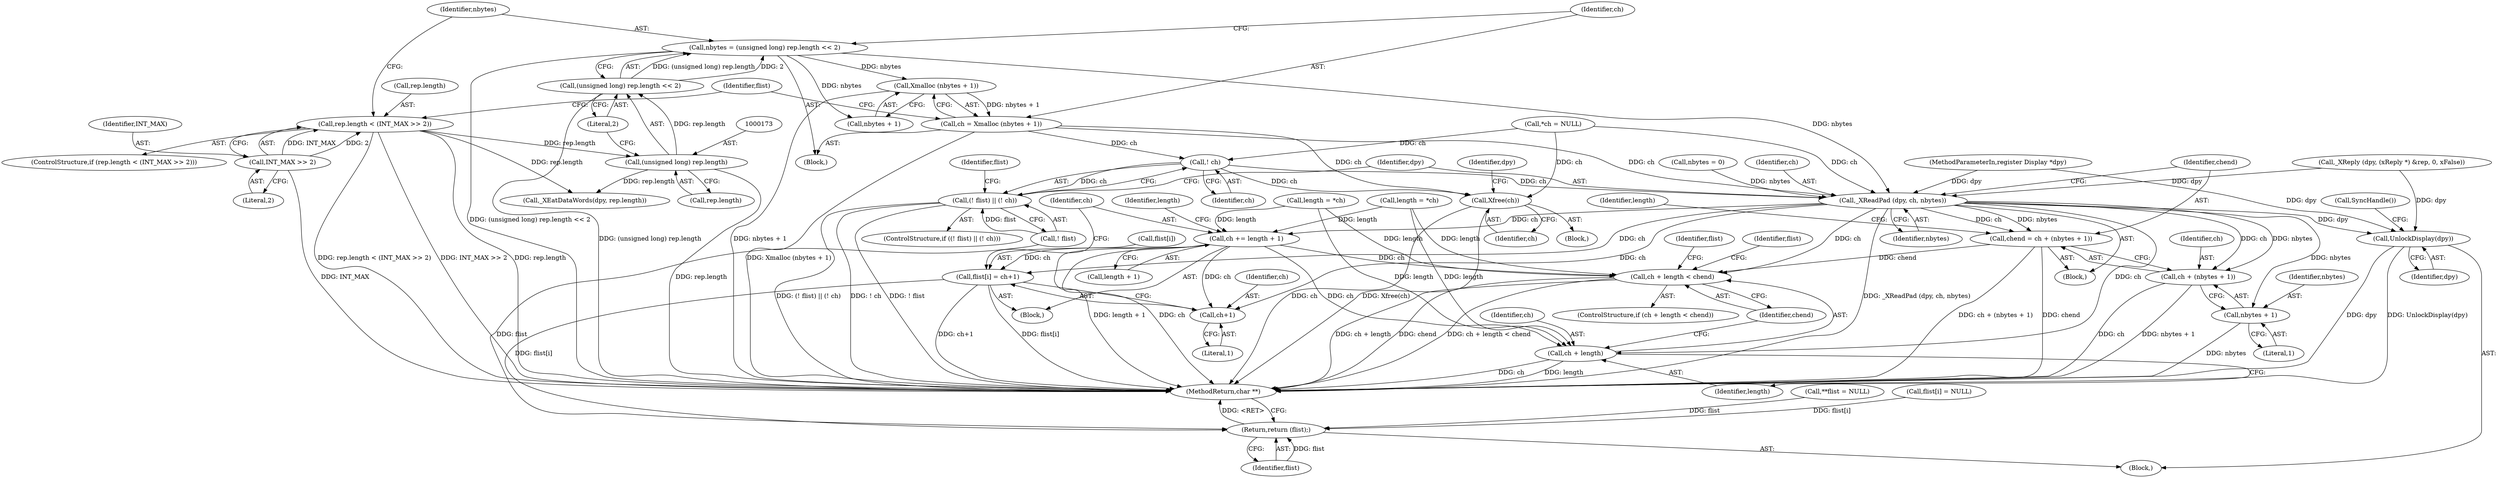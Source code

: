 digraph "0_libx11_b469da1430cdcee06e31c6251b83aede072a1ff0_0@API" {
"1000180" [label="(Call,Xmalloc (nbytes + 1))"];
"1000169" [label="(Call,nbytes = (unsigned long) rep.length << 2)"];
"1000171" [label="(Call,(unsigned long) rep.length << 2)"];
"1000172" [label="(Call,(unsigned long) rep.length)"];
"1000161" [label="(Call,rep.length < (INT_MAX >> 2))"];
"1000165" [label="(Call,INT_MAX >> 2)"];
"1000178" [label="(Call,ch = Xmalloc (nbytes + 1))"];
"1000188" [label="(Call,! ch)"];
"1000185" [label="(Call,(! flist) || (! ch))"];
"1000193" [label="(Call,Xfree(ch))"];
"1000207" [label="(Call,_XReadPad (dpy, ch, nbytes))"];
"1000211" [label="(Call,chend = ch + (nbytes + 1))"];
"1000235" [label="(Call,ch + length < chend)"];
"1000213" [label="(Call,ch + (nbytes + 1))"];
"1000215" [label="(Call,nbytes + 1)"];
"1000236" [label="(Call,ch + length)"];
"1000241" [label="(Call,flist[i] = ch+1)"];
"1000276" [label="(Return,return (flist);)"];
"1000245" [label="(Call,ch+1)"];
"1000248" [label="(Call,ch += length + 1)"];
"1000273" [label="(Call,UnlockDisplay(dpy))"];
"1000160" [label="(ControlStructure,if (rep.length < (INT_MAX >> 2)))"];
"1000193" [label="(Call,Xfree(ch))"];
"1000138" [label="(Call,_XReply (dpy, (xReply *) &rep, 0, xFalse))"];
"1000195" [label="(Call,_XEatDataWords(dpy, rep.length))"];
"1000241" [label="(Call,flist[i] = ch+1)"];
"1000208" [label="(Identifier,dpy)"];
"1000185" [label="(Call,(! flist) || (! ch))"];
"1000236" [label="(Call,ch + length)"];
"1000211" [label="(Call,chend = ch + (nbytes + 1))"];
"1000277" [label="(Identifier,flist)"];
"1000187" [label="(Identifier,flist)"];
"1000179" [label="(Identifier,ch)"];
"1000216" [label="(Identifier,nbytes)"];
"1000276" [label="(Return,return (flist);)"];
"1000247" [label="(Literal,1)"];
"1000107" [label="(MethodParameterIn,register Display *dpy)"];
"1000172" [label="(Call,(unsigned long) rep.length)"];
"1000239" [label="(Identifier,chend)"];
"1000178" [label="(Call,ch = Xmalloc (nbytes + 1))"];
"1000177" [label="(Literal,2)"];
"1000112" [label="(Call,nbytes = 0)"];
"1000234" [label="(ControlStructure,if (ch + length < chend))"];
"1000218" [label="(Call,length = *ch)"];
"1000180" [label="(Call,Xmalloc (nbytes + 1))"];
"1000168" [label="(Block,)"];
"1000245" [label="(Call,ch+1)"];
"1000274" [label="(Identifier,dpy)"];
"1000162" [label="(Call,rep.length)"];
"1000171" [label="(Call,(unsigned long) rep.length << 2)"];
"1000196" [label="(Identifier,dpy)"];
"1000248" [label="(Call,ch += length + 1)"];
"1000169" [label="(Call,nbytes = (unsigned long) rep.length << 2)"];
"1000194" [label="(Identifier,ch)"];
"1000235" [label="(Call,ch + length < chend)"];
"1000219" [label="(Identifier,length)"];
"1000215" [label="(Call,nbytes + 1)"];
"1000266" [label="(Identifier,flist)"];
"1000238" [label="(Identifier,length)"];
"1000161" [label="(Call,rep.length < (INT_MAX >> 2))"];
"1000242" [label="(Call,flist[i])"];
"1000116" [label="(Call,**flist = NULL)"];
"1000190" [label="(Block,)"];
"1000150" [label="(Block,)"];
"1000209" [label="(Identifier,ch)"];
"1000214" [label="(Identifier,ch)"];
"1000174" [label="(Call,rep.length)"];
"1000212" [label="(Identifier,chend)"];
"1000253" [label="(Call,length = *ch)"];
"1000188" [label="(Call,! ch)"];
"1000273" [label="(Call,UnlockDisplay(dpy))"];
"1000181" [label="(Call,nbytes + 1)"];
"1000210" [label="(Identifier,nbytes)"];
"1000249" [label="(Identifier,ch)"];
"1000237" [label="(Identifier,ch)"];
"1000120" [label="(Call,*ch = NULL)"];
"1000184" [label="(ControlStructure,if ((! flist) || (! ch)))"];
"1000264" [label="(Call,flist[i] = NULL)"];
"1000275" [label="(Call,SyncHandle())"];
"1000213" [label="(Call,ch + (nbytes + 1))"];
"1000217" [label="(Literal,1)"];
"1000109" [label="(Block,)"];
"1000250" [label="(Call,length + 1)"];
"1000166" [label="(Identifier,INT_MAX)"];
"1000246" [label="(Identifier,ch)"];
"1000243" [label="(Identifier,flist)"];
"1000254" [label="(Identifier,length)"];
"1000165" [label="(Call,INT_MAX >> 2)"];
"1000189" [label="(Identifier,ch)"];
"1000240" [label="(Block,)"];
"1000170" [label="(Identifier,nbytes)"];
"1000186" [label="(Call,! flist)"];
"1000167" [label="(Literal,2)"];
"1000192" [label="(Identifier,flist)"];
"1000207" [label="(Call,_XReadPad (dpy, ch, nbytes))"];
"1000278" [label="(MethodReturn,char **)"];
"1000180" -> "1000178"  [label="AST: "];
"1000180" -> "1000181"  [label="CFG: "];
"1000181" -> "1000180"  [label="AST: "];
"1000178" -> "1000180"  [label="CFG: "];
"1000180" -> "1000278"  [label="DDG: nbytes + 1"];
"1000180" -> "1000178"  [label="DDG: nbytes + 1"];
"1000169" -> "1000180"  [label="DDG: nbytes"];
"1000169" -> "1000168"  [label="AST: "];
"1000169" -> "1000171"  [label="CFG: "];
"1000170" -> "1000169"  [label="AST: "];
"1000171" -> "1000169"  [label="AST: "];
"1000179" -> "1000169"  [label="CFG: "];
"1000169" -> "1000278"  [label="DDG: (unsigned long) rep.length << 2"];
"1000171" -> "1000169"  [label="DDG: (unsigned long) rep.length"];
"1000171" -> "1000169"  [label="DDG: 2"];
"1000169" -> "1000181"  [label="DDG: nbytes"];
"1000169" -> "1000207"  [label="DDG: nbytes"];
"1000171" -> "1000177"  [label="CFG: "];
"1000172" -> "1000171"  [label="AST: "];
"1000177" -> "1000171"  [label="AST: "];
"1000171" -> "1000278"  [label="DDG: (unsigned long) rep.length"];
"1000172" -> "1000171"  [label="DDG: rep.length"];
"1000172" -> "1000174"  [label="CFG: "];
"1000173" -> "1000172"  [label="AST: "];
"1000174" -> "1000172"  [label="AST: "];
"1000177" -> "1000172"  [label="CFG: "];
"1000172" -> "1000278"  [label="DDG: rep.length"];
"1000161" -> "1000172"  [label="DDG: rep.length"];
"1000172" -> "1000195"  [label="DDG: rep.length"];
"1000161" -> "1000160"  [label="AST: "];
"1000161" -> "1000165"  [label="CFG: "];
"1000162" -> "1000161"  [label="AST: "];
"1000165" -> "1000161"  [label="AST: "];
"1000170" -> "1000161"  [label="CFG: "];
"1000187" -> "1000161"  [label="CFG: "];
"1000161" -> "1000278"  [label="DDG: rep.length"];
"1000161" -> "1000278"  [label="DDG: rep.length < (INT_MAX >> 2)"];
"1000161" -> "1000278"  [label="DDG: INT_MAX >> 2"];
"1000165" -> "1000161"  [label="DDG: INT_MAX"];
"1000165" -> "1000161"  [label="DDG: 2"];
"1000161" -> "1000195"  [label="DDG: rep.length"];
"1000165" -> "1000167"  [label="CFG: "];
"1000166" -> "1000165"  [label="AST: "];
"1000167" -> "1000165"  [label="AST: "];
"1000165" -> "1000278"  [label="DDG: INT_MAX"];
"1000178" -> "1000168"  [label="AST: "];
"1000179" -> "1000178"  [label="AST: "];
"1000187" -> "1000178"  [label="CFG: "];
"1000178" -> "1000278"  [label="DDG: Xmalloc (nbytes + 1)"];
"1000178" -> "1000188"  [label="DDG: ch"];
"1000178" -> "1000193"  [label="DDG: ch"];
"1000178" -> "1000207"  [label="DDG: ch"];
"1000188" -> "1000185"  [label="AST: "];
"1000188" -> "1000189"  [label="CFG: "];
"1000189" -> "1000188"  [label="AST: "];
"1000185" -> "1000188"  [label="CFG: "];
"1000188" -> "1000185"  [label="DDG: ch"];
"1000120" -> "1000188"  [label="DDG: ch"];
"1000188" -> "1000193"  [label="DDG: ch"];
"1000188" -> "1000207"  [label="DDG: ch"];
"1000185" -> "1000184"  [label="AST: "];
"1000185" -> "1000186"  [label="CFG: "];
"1000186" -> "1000185"  [label="AST: "];
"1000192" -> "1000185"  [label="CFG: "];
"1000208" -> "1000185"  [label="CFG: "];
"1000185" -> "1000278"  [label="DDG: (! flist) || (! ch)"];
"1000185" -> "1000278"  [label="DDG: ! ch"];
"1000185" -> "1000278"  [label="DDG: ! flist"];
"1000186" -> "1000185"  [label="DDG: flist"];
"1000193" -> "1000190"  [label="AST: "];
"1000193" -> "1000194"  [label="CFG: "];
"1000194" -> "1000193"  [label="AST: "];
"1000196" -> "1000193"  [label="CFG: "];
"1000193" -> "1000278"  [label="DDG: ch"];
"1000193" -> "1000278"  [label="DDG: Xfree(ch)"];
"1000120" -> "1000193"  [label="DDG: ch"];
"1000207" -> "1000150"  [label="AST: "];
"1000207" -> "1000210"  [label="CFG: "];
"1000208" -> "1000207"  [label="AST: "];
"1000209" -> "1000207"  [label="AST: "];
"1000210" -> "1000207"  [label="AST: "];
"1000212" -> "1000207"  [label="CFG: "];
"1000207" -> "1000278"  [label="DDG: _XReadPad (dpy, ch, nbytes)"];
"1000138" -> "1000207"  [label="DDG: dpy"];
"1000107" -> "1000207"  [label="DDG: dpy"];
"1000120" -> "1000207"  [label="DDG: ch"];
"1000112" -> "1000207"  [label="DDG: nbytes"];
"1000207" -> "1000211"  [label="DDG: ch"];
"1000207" -> "1000211"  [label="DDG: nbytes"];
"1000207" -> "1000213"  [label="DDG: ch"];
"1000207" -> "1000213"  [label="DDG: nbytes"];
"1000207" -> "1000215"  [label="DDG: nbytes"];
"1000207" -> "1000235"  [label="DDG: ch"];
"1000207" -> "1000236"  [label="DDG: ch"];
"1000207" -> "1000241"  [label="DDG: ch"];
"1000207" -> "1000245"  [label="DDG: ch"];
"1000207" -> "1000248"  [label="DDG: ch"];
"1000207" -> "1000273"  [label="DDG: dpy"];
"1000211" -> "1000150"  [label="AST: "];
"1000211" -> "1000213"  [label="CFG: "];
"1000212" -> "1000211"  [label="AST: "];
"1000213" -> "1000211"  [label="AST: "];
"1000219" -> "1000211"  [label="CFG: "];
"1000211" -> "1000278"  [label="DDG: chend"];
"1000211" -> "1000278"  [label="DDG: ch + (nbytes + 1)"];
"1000211" -> "1000235"  [label="DDG: chend"];
"1000235" -> "1000234"  [label="AST: "];
"1000235" -> "1000239"  [label="CFG: "];
"1000236" -> "1000235"  [label="AST: "];
"1000239" -> "1000235"  [label="AST: "];
"1000243" -> "1000235"  [label="CFG: "];
"1000266" -> "1000235"  [label="CFG: "];
"1000235" -> "1000278"  [label="DDG: ch + length"];
"1000235" -> "1000278"  [label="DDG: chend"];
"1000235" -> "1000278"  [label="DDG: ch + length < chend"];
"1000248" -> "1000235"  [label="DDG: ch"];
"1000218" -> "1000235"  [label="DDG: length"];
"1000253" -> "1000235"  [label="DDG: length"];
"1000213" -> "1000215"  [label="CFG: "];
"1000214" -> "1000213"  [label="AST: "];
"1000215" -> "1000213"  [label="AST: "];
"1000213" -> "1000278"  [label="DDG: ch"];
"1000213" -> "1000278"  [label="DDG: nbytes + 1"];
"1000215" -> "1000217"  [label="CFG: "];
"1000216" -> "1000215"  [label="AST: "];
"1000217" -> "1000215"  [label="AST: "];
"1000215" -> "1000278"  [label="DDG: nbytes"];
"1000236" -> "1000238"  [label="CFG: "];
"1000237" -> "1000236"  [label="AST: "];
"1000238" -> "1000236"  [label="AST: "];
"1000239" -> "1000236"  [label="CFG: "];
"1000236" -> "1000278"  [label="DDG: ch"];
"1000236" -> "1000278"  [label="DDG: length"];
"1000248" -> "1000236"  [label="DDG: ch"];
"1000218" -> "1000236"  [label="DDG: length"];
"1000253" -> "1000236"  [label="DDG: length"];
"1000241" -> "1000240"  [label="AST: "];
"1000241" -> "1000245"  [label="CFG: "];
"1000242" -> "1000241"  [label="AST: "];
"1000245" -> "1000241"  [label="AST: "];
"1000249" -> "1000241"  [label="CFG: "];
"1000241" -> "1000278"  [label="DDG: ch+1"];
"1000241" -> "1000278"  [label="DDG: flist[i]"];
"1000248" -> "1000241"  [label="DDG: ch"];
"1000241" -> "1000276"  [label="DDG: flist[i]"];
"1000276" -> "1000109"  [label="AST: "];
"1000276" -> "1000277"  [label="CFG: "];
"1000277" -> "1000276"  [label="AST: "];
"1000278" -> "1000276"  [label="CFG: "];
"1000276" -> "1000278"  [label="DDG: <RET>"];
"1000277" -> "1000276"  [label="DDG: flist"];
"1000116" -> "1000276"  [label="DDG: flist"];
"1000186" -> "1000276"  [label="DDG: flist"];
"1000264" -> "1000276"  [label="DDG: flist[i]"];
"1000245" -> "1000247"  [label="CFG: "];
"1000246" -> "1000245"  [label="AST: "];
"1000247" -> "1000245"  [label="AST: "];
"1000248" -> "1000245"  [label="DDG: ch"];
"1000248" -> "1000240"  [label="AST: "];
"1000248" -> "1000250"  [label="CFG: "];
"1000249" -> "1000248"  [label="AST: "];
"1000250" -> "1000248"  [label="AST: "];
"1000254" -> "1000248"  [label="CFG: "];
"1000248" -> "1000278"  [label="DDG: length + 1"];
"1000248" -> "1000278"  [label="DDG: ch"];
"1000218" -> "1000248"  [label="DDG: length"];
"1000253" -> "1000248"  [label="DDG: length"];
"1000273" -> "1000109"  [label="AST: "];
"1000273" -> "1000274"  [label="CFG: "];
"1000274" -> "1000273"  [label="AST: "];
"1000275" -> "1000273"  [label="CFG: "];
"1000273" -> "1000278"  [label="DDG: dpy"];
"1000273" -> "1000278"  [label="DDG: UnlockDisplay(dpy)"];
"1000138" -> "1000273"  [label="DDG: dpy"];
"1000107" -> "1000273"  [label="DDG: dpy"];
}
